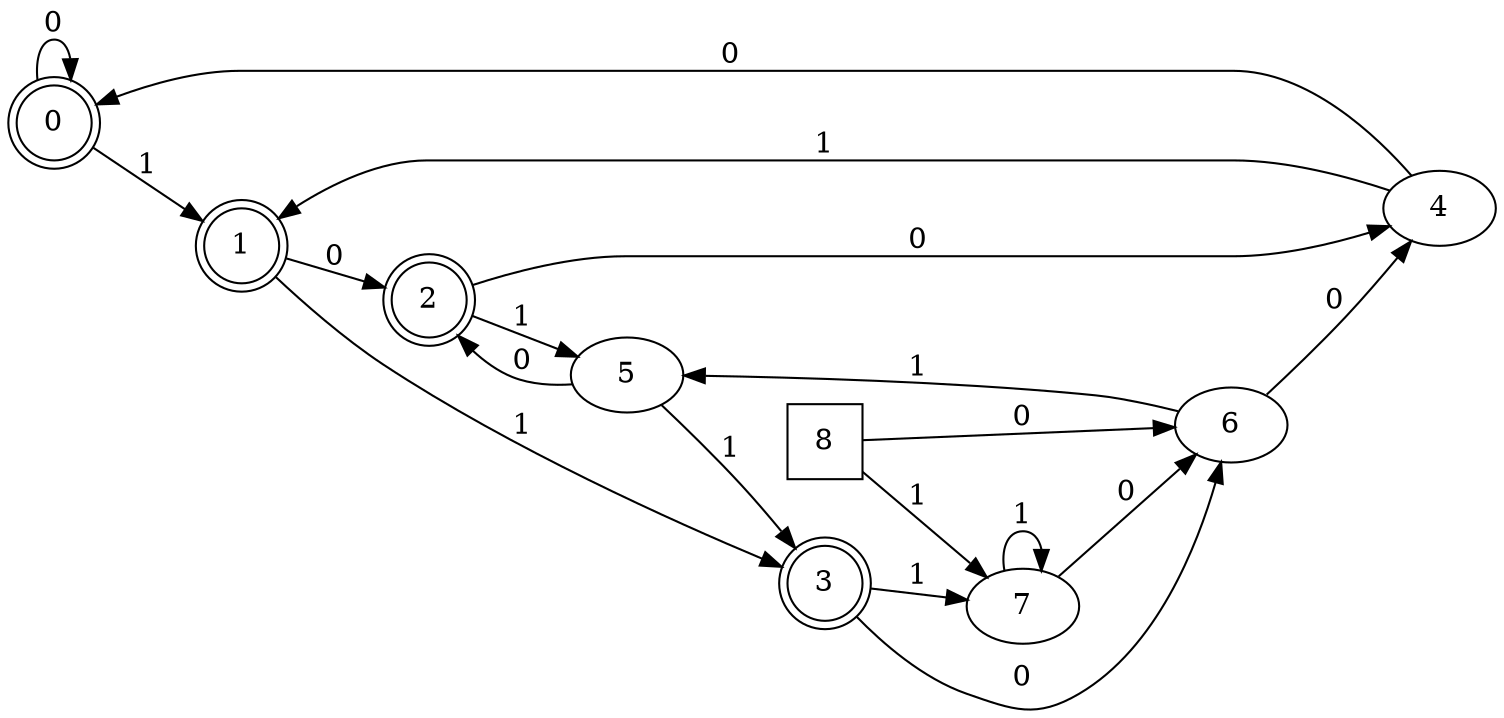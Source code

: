 digraph G {
	rankdir=LR;
	0->1[ label=1 ];
	0->0[ label=0 ];
	1->2[ label=0 ];
	1->3[ label=1 ];
	2->4[ label=0 ];
	2->5[ label=1 ];
	3->6[ label=0 ];
	3->7[ label=1 ];
	8->6[ label=0 ];
	8->7[ label=1 ];
	7->6[ label=0 ];
	7->7[ label=1 ];
	4->0[ label=0 ];
	4->1[ label=1 ];
	5->2[ label=0 ];
	5->3[ label=1 ];
	6->4[ label=0 ];
	6->5[ label=1 ];
	0 [ shape=doublecircle ];
	1 [ shape=doublecircle ];
	2 [ shape=doublecircle ];
	3 [ shape=doublecircle ];
	4;
	5;
	6;
	7;
	8 [ shape=square ];

}

